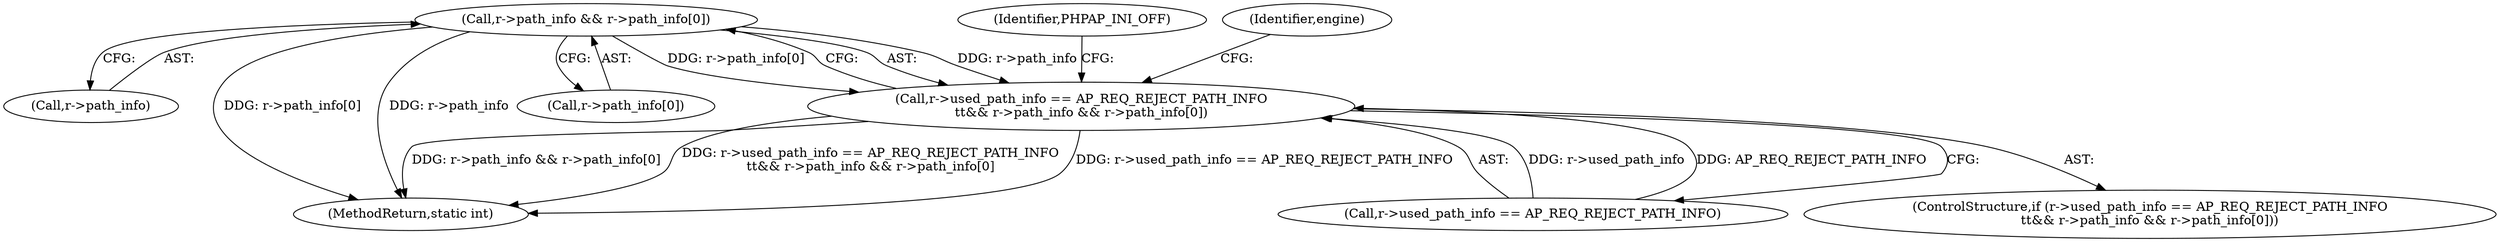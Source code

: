 digraph "0_php_809610f5ea38a83b284e1125d1fff129bdd615e7@array" {
"1000248" [label="(Call,r->path_info && r->path_info[0])"];
"1000242" [label="(Call,r->used_path_info == AP_REQ_REJECT_PATH_INFO\n\t\t&& r->path_info && r->path_info[0])"];
"1000248" [label="(Call,r->path_info && r->path_info[0])"];
"1000258" [label="(Identifier,PHPAP_INI_OFF)"];
"1000243" [label="(Call,r->used_path_info == AP_REQ_REJECT_PATH_INFO)"];
"1000264" [label="(Identifier,engine)"];
"1000241" [label="(ControlStructure,if (r->used_path_info == AP_REQ_REJECT_PATH_INFO\n\t\t&& r->path_info && r->path_info[0]))"];
"1000249" [label="(Call,r->path_info)"];
"1000541" [label="(MethodReturn,static int)"];
"1000242" [label="(Call,r->used_path_info == AP_REQ_REJECT_PATH_INFO\n\t\t&& r->path_info && r->path_info[0])"];
"1000252" [label="(Call,r->path_info[0])"];
"1000248" -> "1000242"  [label="AST: "];
"1000248" -> "1000249"  [label="CFG: "];
"1000248" -> "1000252"  [label="CFG: "];
"1000249" -> "1000248"  [label="AST: "];
"1000252" -> "1000248"  [label="AST: "];
"1000242" -> "1000248"  [label="CFG: "];
"1000248" -> "1000541"  [label="DDG: r->path_info[0]"];
"1000248" -> "1000541"  [label="DDG: r->path_info"];
"1000248" -> "1000242"  [label="DDG: r->path_info"];
"1000248" -> "1000242"  [label="DDG: r->path_info[0]"];
"1000242" -> "1000241"  [label="AST: "];
"1000242" -> "1000243"  [label="CFG: "];
"1000243" -> "1000242"  [label="AST: "];
"1000258" -> "1000242"  [label="CFG: "];
"1000264" -> "1000242"  [label="CFG: "];
"1000242" -> "1000541"  [label="DDG: r->path_info && r->path_info[0]"];
"1000242" -> "1000541"  [label="DDG: r->used_path_info == AP_REQ_REJECT_PATH_INFO\n\t\t&& r->path_info && r->path_info[0]"];
"1000242" -> "1000541"  [label="DDG: r->used_path_info == AP_REQ_REJECT_PATH_INFO"];
"1000243" -> "1000242"  [label="DDG: r->used_path_info"];
"1000243" -> "1000242"  [label="DDG: AP_REQ_REJECT_PATH_INFO"];
}
